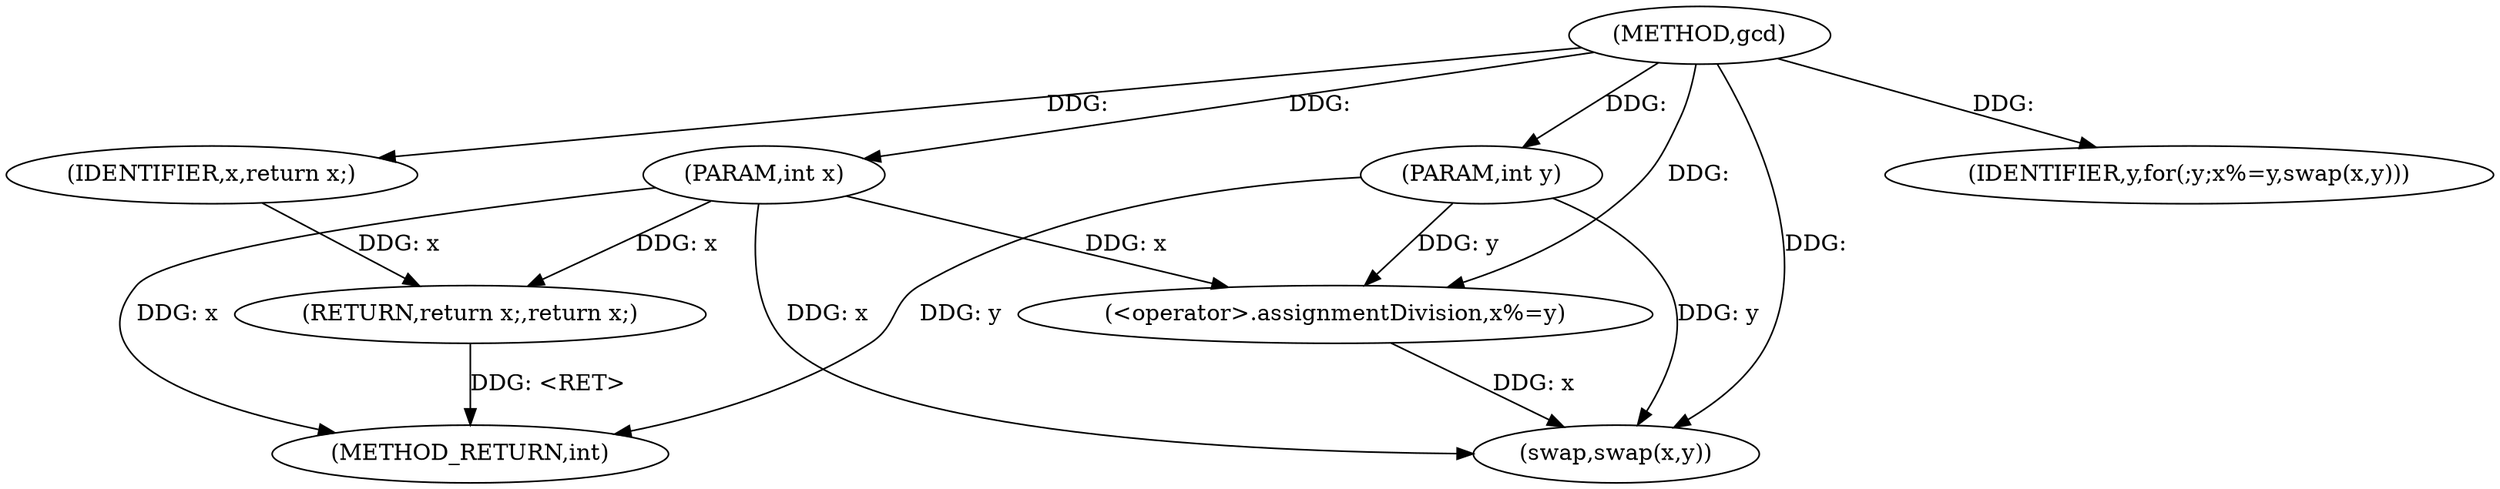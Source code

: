 digraph "gcd" {  
"1000118" [label = "(METHOD,gcd)" ]
"1000133" [label = "(METHOD_RETURN,int)" ]
"1000119" [label = "(PARAM,int x)" ]
"1000120" [label = "(PARAM,int y)" ]
"1000131" [label = "(RETURN,return x;,return x;)" ]
"1000123" [label = "(IDENTIFIER,y,for(;y;x%=y,swap(x,y)))" ]
"1000132" [label = "(IDENTIFIER,x,return x;)" ]
"1000125" [label = "(<operator>.assignmentDivision,x%=y)" ]
"1000128" [label = "(swap,swap(x,y))" ]
  "1000119" -> "1000133"  [ label = "DDG: x"] 
  "1000120" -> "1000133"  [ label = "DDG: y"] 
  "1000131" -> "1000133"  [ label = "DDG: <RET>"] 
  "1000118" -> "1000119"  [ label = "DDG: "] 
  "1000118" -> "1000120"  [ label = "DDG: "] 
  "1000132" -> "1000131"  [ label = "DDG: x"] 
  "1000119" -> "1000131"  [ label = "DDG: x"] 
  "1000118" -> "1000123"  [ label = "DDG: "] 
  "1000118" -> "1000132"  [ label = "DDG: "] 
  "1000120" -> "1000125"  [ label = "DDG: y"] 
  "1000118" -> "1000125"  [ label = "DDG: "] 
  "1000119" -> "1000125"  [ label = "DDG: x"] 
  "1000125" -> "1000128"  [ label = "DDG: x"] 
  "1000119" -> "1000128"  [ label = "DDG: x"] 
  "1000118" -> "1000128"  [ label = "DDG: "] 
  "1000120" -> "1000128"  [ label = "DDG: y"] 
}
